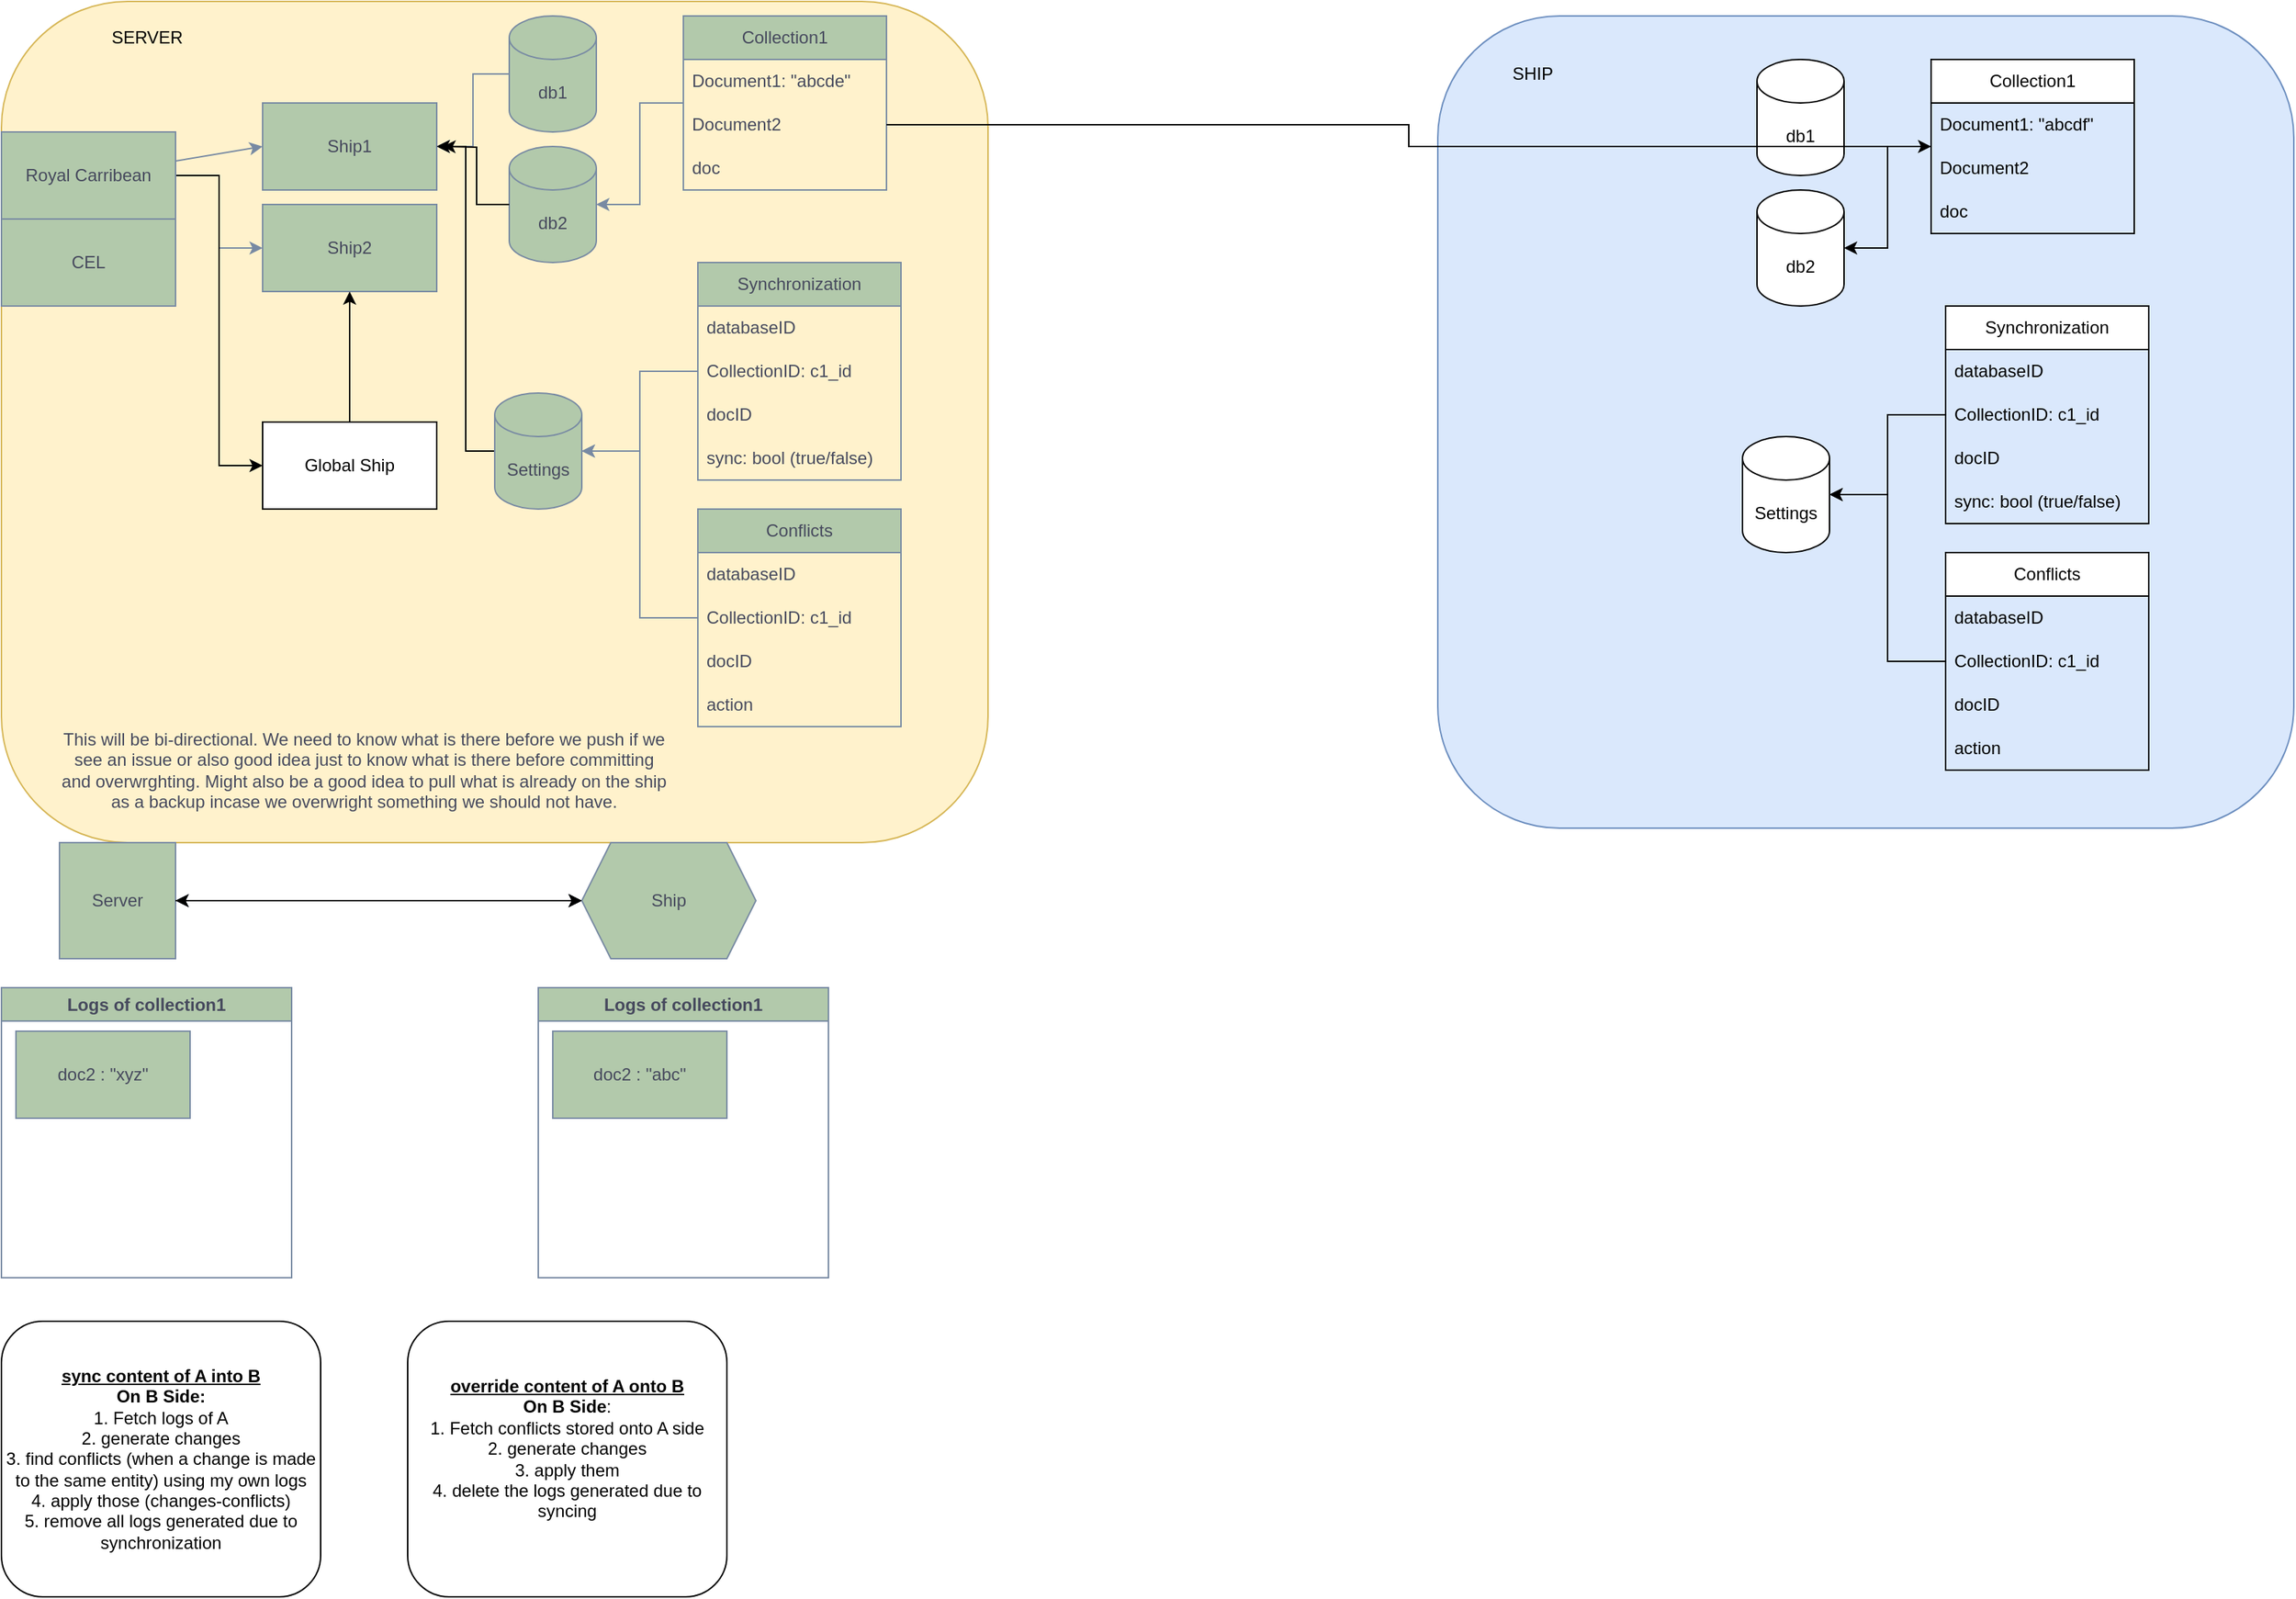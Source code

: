 <mxfile version="24.5.4" type="github">
  <diagram name="Page-1" id="QVdheb5jmeMty-fEyVKJ">
    <mxGraphModel dx="1567" dy="700" grid="1" gridSize="10" guides="1" tooltips="1" connect="1" arrows="1" fold="1" page="1" pageScale="1" pageWidth="2000" pageHeight="1100" math="0" shadow="0">
      <root>
        <mxCell id="0" />
        <mxCell id="1" parent="0" />
        <mxCell id="ntUH-E0p4cSO-epYr9VH-56" value="" style="rounded=1;whiteSpace=wrap;html=1;fillColor=#dae8fc;strokeColor=#6c8ebf;" vertex="1" parent="1">
          <mxGeometry x="990" y="10" width="590" height="560" as="geometry" />
        </mxCell>
        <mxCell id="ntUH-E0p4cSO-epYr9VH-24" value="" style="rounded=1;whiteSpace=wrap;html=1;fillColor=#fff2cc;strokeColor=#d6b656;" vertex="1" parent="1">
          <mxGeometry width="680" height="580" as="geometry" />
        </mxCell>
        <mxCell id="XJFTiHafAGhN_DBO5whV-9" value="" style="edgeStyle=orthogonalEdgeStyle;rounded=0;orthogonalLoop=1;jettySize=auto;html=1;labelBackgroundColor=none;strokeColor=#788AA3;fontColor=default;" parent="1" source="XJFTiHafAGhN_DBO5whV-1" target="XJFTiHafAGhN_DBO5whV-5" edge="1">
          <mxGeometry relative="1" as="geometry" />
        </mxCell>
        <mxCell id="ntUH-E0p4cSO-epYr9VH-9" style="edgeStyle=orthogonalEdgeStyle;rounded=0;orthogonalLoop=1;jettySize=auto;html=1;exitX=1;exitY=0.5;exitDx=0;exitDy=0;entryX=0;entryY=0.5;entryDx=0;entryDy=0;" edge="1" parent="1" source="XJFTiHafAGhN_DBO5whV-1" target="ntUH-E0p4cSO-epYr9VH-8">
          <mxGeometry relative="1" as="geometry" />
        </mxCell>
        <mxCell id="XJFTiHafAGhN_DBO5whV-1" value="Royal Carribean" style="rounded=0;whiteSpace=wrap;html=1;labelBackgroundColor=none;fillColor=#B2C9AB;strokeColor=#788AA3;fontColor=#46495D;" parent="1" vertex="1">
          <mxGeometry y="90" width="120" height="60" as="geometry" />
        </mxCell>
        <mxCell id="XJFTiHafAGhN_DBO5whV-2" value="CEL" style="rounded=0;whiteSpace=wrap;html=1;labelBackgroundColor=none;fillColor=#B2C9AB;strokeColor=#788AA3;fontColor=#46495D;" parent="1" vertex="1">
          <mxGeometry y="150" width="120" height="60" as="geometry" />
        </mxCell>
        <mxCell id="XJFTiHafAGhN_DBO5whV-4" value="Ship1" style="rounded=0;whiteSpace=wrap;html=1;labelBackgroundColor=none;fillColor=#B2C9AB;strokeColor=#788AA3;fontColor=#46495D;" parent="1" vertex="1">
          <mxGeometry x="180" y="70" width="120" height="60" as="geometry" />
        </mxCell>
        <mxCell id="XJFTiHafAGhN_DBO5whV-5" value="Ship2" style="rounded=0;whiteSpace=wrap;html=1;labelBackgroundColor=none;fillColor=#B2C9AB;strokeColor=#788AA3;fontColor=#46495D;" parent="1" vertex="1">
          <mxGeometry x="180" y="140" width="120" height="60" as="geometry" />
        </mxCell>
        <mxCell id="XJFTiHafAGhN_DBO5whV-7" value="" style="endArrow=classic;html=1;rounded=0;entryX=0;entryY=0.5;entryDx=0;entryDy=0;labelBackgroundColor=none;strokeColor=#788AA3;fontColor=default;" parent="1" source="XJFTiHafAGhN_DBO5whV-1" target="XJFTiHafAGhN_DBO5whV-4" edge="1">
          <mxGeometry width="50" height="50" relative="1" as="geometry">
            <mxPoint x="400" y="310" as="sourcePoint" />
            <mxPoint x="450" y="260" as="targetPoint" />
          </mxGeometry>
        </mxCell>
        <mxCell id="XJFTiHafAGhN_DBO5whV-14" value="" style="edgeStyle=orthogonalEdgeStyle;rounded=0;orthogonalLoop=1;jettySize=auto;html=1;labelBackgroundColor=none;strokeColor=#788AA3;fontColor=default;" parent="1" source="XJFTiHafAGhN_DBO5whV-10" target="XJFTiHafAGhN_DBO5whV-4" edge="1">
          <mxGeometry relative="1" as="geometry" />
        </mxCell>
        <mxCell id="XJFTiHafAGhN_DBO5whV-10" value="db1" style="shape=cylinder3;whiteSpace=wrap;html=1;boundedLbl=1;backgroundOutline=1;size=15;labelBackgroundColor=none;fillColor=#B2C9AB;strokeColor=#788AA3;fontColor=#46495D;" parent="1" vertex="1">
          <mxGeometry x="350" y="10" width="60" height="80" as="geometry" />
        </mxCell>
        <mxCell id="XJFTiHafAGhN_DBO5whV-11" value="db2" style="shape=cylinder3;whiteSpace=wrap;html=1;boundedLbl=1;backgroundOutline=1;size=15;labelBackgroundColor=none;fillColor=#B2C9AB;strokeColor=#788AA3;fontColor=#46495D;" parent="1" vertex="1">
          <mxGeometry x="350" y="100" width="60" height="80" as="geometry" />
        </mxCell>
        <mxCell id="XJFTiHafAGhN_DBO5whV-20" value="" style="edgeStyle=orthogonalEdgeStyle;rounded=0;orthogonalLoop=1;jettySize=auto;html=1;labelBackgroundColor=none;strokeColor=#788AA3;fontColor=default;" parent="1" source="XJFTiHafAGhN_DBO5whV-16" target="XJFTiHafAGhN_DBO5whV-11" edge="1">
          <mxGeometry relative="1" as="geometry" />
        </mxCell>
        <mxCell id="XJFTiHafAGhN_DBO5whV-16" value="Collection1" style="swimlane;fontStyle=0;childLayout=stackLayout;horizontal=1;startSize=30;horizontalStack=0;resizeParent=1;resizeParentMax=0;resizeLast=0;collapsible=1;marginBottom=0;whiteSpace=wrap;html=1;labelBackgroundColor=none;fillColor=#B2C9AB;strokeColor=#788AA3;fontColor=#46495D;" parent="1" vertex="1">
          <mxGeometry x="470" y="10" width="140" height="120" as="geometry" />
        </mxCell>
        <mxCell id="XJFTiHafAGhN_DBO5whV-17" value="Document1: &quot;abcde&quot;" style="text;strokeColor=none;fillColor=none;align=left;verticalAlign=middle;spacingLeft=4;spacingRight=4;overflow=hidden;points=[[0,0.5],[1,0.5]];portConstraint=eastwest;rotatable=0;whiteSpace=wrap;html=1;labelBackgroundColor=none;fontColor=#46495D;" parent="XJFTiHafAGhN_DBO5whV-16" vertex="1">
          <mxGeometry y="30" width="140" height="30" as="geometry" />
        </mxCell>
        <mxCell id="XJFTiHafAGhN_DBO5whV-18" value="Document2" style="text;strokeColor=none;fillColor=none;align=left;verticalAlign=middle;spacingLeft=4;spacingRight=4;overflow=hidden;points=[[0,0.5],[1,0.5]];portConstraint=eastwest;rotatable=0;whiteSpace=wrap;html=1;labelBackgroundColor=none;fontColor=#46495D;" parent="XJFTiHafAGhN_DBO5whV-16" vertex="1">
          <mxGeometry y="60" width="140" height="30" as="geometry" />
        </mxCell>
        <mxCell id="XJFTiHafAGhN_DBO5whV-19" value="doc" style="text;strokeColor=none;fillColor=none;align=left;verticalAlign=middle;spacingLeft=4;spacingRight=4;overflow=hidden;points=[[0,0.5],[1,0.5]];portConstraint=eastwest;rotatable=0;whiteSpace=wrap;html=1;labelBackgroundColor=none;fontColor=#46495D;" parent="XJFTiHafAGhN_DBO5whV-16" vertex="1">
          <mxGeometry y="90" width="140" height="30" as="geometry" />
        </mxCell>
        <mxCell id="XJFTiHafAGhN_DBO5whV-24" value="Server" style="whiteSpace=wrap;html=1;aspect=fixed;labelBackgroundColor=none;fillColor=#B2C9AB;strokeColor=#788AA3;fontColor=#46495D;" parent="1" vertex="1">
          <mxGeometry x="40" y="580" width="80" height="80" as="geometry" />
        </mxCell>
        <mxCell id="XJFTiHafAGhN_DBO5whV-27" value="Ship" style="shape=hexagon;perimeter=hexagonPerimeter2;whiteSpace=wrap;html=1;fixedSize=1;labelBackgroundColor=none;fillColor=#B2C9AB;strokeColor=#788AA3;fontColor=#46495D;" parent="1" vertex="1">
          <mxGeometry x="400" y="580" width="120" height="80" as="geometry" />
        </mxCell>
        <mxCell id="ntUH-E0p4cSO-epYr9VH-10" style="edgeStyle=orthogonalEdgeStyle;rounded=0;orthogonalLoop=1;jettySize=auto;html=1;exitX=0;exitY=0.5;exitDx=0;exitDy=0;exitPerimeter=0;entryX=1;entryY=0.5;entryDx=0;entryDy=0;" edge="1" parent="1" source="XJFTiHafAGhN_DBO5whV-28" target="XJFTiHafAGhN_DBO5whV-4">
          <mxGeometry relative="1" as="geometry" />
        </mxCell>
        <mxCell id="XJFTiHafAGhN_DBO5whV-28" value="Settings" style="shape=cylinder3;whiteSpace=wrap;html=1;boundedLbl=1;backgroundOutline=1;size=15;labelBackgroundColor=none;fillColor=#B2C9AB;strokeColor=#788AA3;fontColor=#46495D;" parent="1" vertex="1">
          <mxGeometry x="340" y="270" width="60" height="80" as="geometry" />
        </mxCell>
        <mxCell id="XJFTiHafAGhN_DBO5whV-40" value="" style="edgeStyle=orthogonalEdgeStyle;rounded=0;orthogonalLoop=1;jettySize=auto;html=1;labelBackgroundColor=none;strokeColor=#788AA3;fontColor=default;" parent="1" source="XJFTiHafAGhN_DBO5whV-30" target="XJFTiHafAGhN_DBO5whV-28" edge="1">
          <mxGeometry relative="1" as="geometry" />
        </mxCell>
        <mxCell id="XJFTiHafAGhN_DBO5whV-30" value="Synchronization" style="swimlane;fontStyle=0;childLayout=stackLayout;horizontal=1;startSize=30;horizontalStack=0;resizeParent=1;resizeParentMax=0;resizeLast=0;collapsible=1;marginBottom=0;whiteSpace=wrap;html=1;labelBackgroundColor=none;fillColor=#B2C9AB;strokeColor=#788AA3;fontColor=#46495D;" parent="1" vertex="1">
          <mxGeometry x="480" y="180" width="140" height="150" as="geometry">
            <mxRectangle x="480" y="180" width="130" height="30" as="alternateBounds" />
          </mxGeometry>
        </mxCell>
        <mxCell id="XJFTiHafAGhN_DBO5whV-31" value="databaseID" style="text;strokeColor=none;fillColor=none;align=left;verticalAlign=middle;spacingLeft=4;spacingRight=4;overflow=hidden;points=[[0,0.5],[1,0.5]];portConstraint=eastwest;rotatable=0;whiteSpace=wrap;html=1;labelBackgroundColor=none;fontColor=#46495D;" parent="XJFTiHafAGhN_DBO5whV-30" vertex="1">
          <mxGeometry y="30" width="140" height="30" as="geometry" />
        </mxCell>
        <mxCell id="XJFTiHafAGhN_DBO5whV-32" value="CollectionID: c1_id" style="text;strokeColor=none;fillColor=none;align=left;verticalAlign=middle;spacingLeft=4;spacingRight=4;overflow=hidden;points=[[0,0.5],[1,0.5]];portConstraint=eastwest;rotatable=0;whiteSpace=wrap;html=1;labelBackgroundColor=none;fontColor=#46495D;" parent="XJFTiHafAGhN_DBO5whV-30" vertex="1">
          <mxGeometry y="60" width="140" height="30" as="geometry" />
        </mxCell>
        <mxCell id="XJFTiHafAGhN_DBO5whV-33" value="docID" style="text;strokeColor=none;fillColor=none;align=left;verticalAlign=middle;spacingLeft=4;spacingRight=4;overflow=hidden;points=[[0,0.5],[1,0.5]];portConstraint=eastwest;rotatable=0;whiteSpace=wrap;html=1;labelBackgroundColor=none;fontColor=#46495D;" parent="XJFTiHafAGhN_DBO5whV-30" vertex="1">
          <mxGeometry y="90" width="140" height="30" as="geometry" />
        </mxCell>
        <mxCell id="XJFTiHafAGhN_DBO5whV-34" value="sync: bool (true/false)" style="text;strokeColor=none;fillColor=none;align=left;verticalAlign=middle;spacingLeft=4;spacingRight=4;overflow=hidden;points=[[0,0.5],[1,0.5]];portConstraint=eastwest;rotatable=0;whiteSpace=wrap;html=1;labelBackgroundColor=none;fontColor=#46495D;" parent="XJFTiHafAGhN_DBO5whV-30" vertex="1">
          <mxGeometry y="120" width="140" height="30" as="geometry" />
        </mxCell>
        <mxCell id="XJFTiHafAGhN_DBO5whV-35" value="Conflicts" style="swimlane;fontStyle=0;childLayout=stackLayout;horizontal=1;startSize=30;horizontalStack=0;resizeParent=1;resizeParentMax=0;resizeLast=0;collapsible=1;marginBottom=0;whiteSpace=wrap;html=1;labelBackgroundColor=none;fillColor=#B2C9AB;strokeColor=#788AA3;fontColor=#46495D;" parent="1" vertex="1">
          <mxGeometry x="480" y="350" width="140" height="150" as="geometry" />
        </mxCell>
        <mxCell id="XJFTiHafAGhN_DBO5whV-36" value="databaseID" style="text;strokeColor=none;fillColor=none;align=left;verticalAlign=middle;spacingLeft=4;spacingRight=4;overflow=hidden;points=[[0,0.5],[1,0.5]];portConstraint=eastwest;rotatable=0;whiteSpace=wrap;html=1;labelBackgroundColor=none;fontColor=#46495D;" parent="XJFTiHafAGhN_DBO5whV-35" vertex="1">
          <mxGeometry y="30" width="140" height="30" as="geometry" />
        </mxCell>
        <mxCell id="XJFTiHafAGhN_DBO5whV-37" value="CollectionID: c1_id" style="text;strokeColor=none;fillColor=none;align=left;verticalAlign=middle;spacingLeft=4;spacingRight=4;overflow=hidden;points=[[0,0.5],[1,0.5]];portConstraint=eastwest;rotatable=0;whiteSpace=wrap;html=1;labelBackgroundColor=none;fontColor=#46495D;" parent="XJFTiHafAGhN_DBO5whV-35" vertex="1">
          <mxGeometry y="60" width="140" height="30" as="geometry" />
        </mxCell>
        <mxCell id="XJFTiHafAGhN_DBO5whV-38" value="docID" style="text;strokeColor=none;fillColor=none;align=left;verticalAlign=middle;spacingLeft=4;spacingRight=4;overflow=hidden;points=[[0,0.5],[1,0.5]];portConstraint=eastwest;rotatable=0;whiteSpace=wrap;html=1;labelBackgroundColor=none;fontColor=#46495D;" parent="XJFTiHafAGhN_DBO5whV-35" vertex="1">
          <mxGeometry y="90" width="140" height="30" as="geometry" />
        </mxCell>
        <mxCell id="XJFTiHafAGhN_DBO5whV-39" value="action" style="text;strokeColor=none;fillColor=none;align=left;verticalAlign=middle;spacingLeft=4;spacingRight=4;overflow=hidden;points=[[0,0.5],[1,0.5]];portConstraint=eastwest;rotatable=0;whiteSpace=wrap;html=1;labelBackgroundColor=none;fontColor=#46495D;" parent="XJFTiHafAGhN_DBO5whV-35" vertex="1">
          <mxGeometry y="120" width="140" height="30" as="geometry" />
        </mxCell>
        <mxCell id="XJFTiHafAGhN_DBO5whV-41" style="edgeStyle=orthogonalEdgeStyle;rounded=0;orthogonalLoop=1;jettySize=auto;html=1;entryX=1;entryY=0.5;entryDx=0;entryDy=0;entryPerimeter=0;labelBackgroundColor=none;strokeColor=#788AA3;fontColor=default;" parent="1" source="XJFTiHafAGhN_DBO5whV-35" target="XJFTiHafAGhN_DBO5whV-28" edge="1">
          <mxGeometry relative="1" as="geometry" />
        </mxCell>
        <mxCell id="ntUH-E0p4cSO-epYr9VH-1" value="Logs of collection1" style="swimlane;whiteSpace=wrap;html=1;startSize=23;labelBackgroundColor=none;fillColor=#B2C9AB;strokeColor=#788AA3;fontColor=#46495D;" vertex="1" parent="1">
          <mxGeometry y="680" width="200" height="200" as="geometry" />
        </mxCell>
        <mxCell id="ntUH-E0p4cSO-epYr9VH-4" value="doc2 : &quot;xyz&quot;" style="whiteSpace=wrap;html=1;labelBackgroundColor=none;fillColor=#B2C9AB;strokeColor=#788AA3;fontColor=#46495D;" vertex="1" parent="ntUH-E0p4cSO-epYr9VH-1">
          <mxGeometry x="10" y="30" width="120" height="60" as="geometry" />
        </mxCell>
        <mxCell id="ntUH-E0p4cSO-epYr9VH-2" value="Logs of collection1" style="swimlane;whiteSpace=wrap;html=1;startSize=23;labelBackgroundColor=none;fillColor=#B2C9AB;strokeColor=#788AA3;fontColor=#46495D;" vertex="1" parent="1">
          <mxGeometry x="370" y="680" width="200" height="200" as="geometry" />
        </mxCell>
        <mxCell id="ntUH-E0p4cSO-epYr9VH-5" value="doc2 : &quot;abc&quot;" style="whiteSpace=wrap;html=1;labelBackgroundColor=none;fillColor=#B2C9AB;strokeColor=#788AA3;fontColor=#46495D;" vertex="1" parent="ntUH-E0p4cSO-epYr9VH-2">
          <mxGeometry x="10" y="30" width="120" height="60" as="geometry" />
        </mxCell>
        <mxCell id="ntUH-E0p4cSO-epYr9VH-62" style="edgeStyle=orthogonalEdgeStyle;rounded=0;orthogonalLoop=1;jettySize=auto;html=1;exitX=0.5;exitY=0;exitDx=0;exitDy=0;entryX=0.5;entryY=1;entryDx=0;entryDy=0;" edge="1" parent="1" source="ntUH-E0p4cSO-epYr9VH-8" target="XJFTiHafAGhN_DBO5whV-5">
          <mxGeometry relative="1" as="geometry" />
        </mxCell>
        <mxCell id="k76rSSgDdyUt8fv63e5w-1" value="This will be bi-directional. We need to know what is there before we push if we see an issue or also good idea just to know what is there before committing and overwrghting. Might also be a good idea to pull what is already on the ship as a backup incase we overwright something we should not have." style="text;html=1;align=center;verticalAlign=middle;whiteSpace=wrap;rounded=0;fontColor=#46495D;" vertex="1" parent="1">
          <mxGeometry x="40" y="480" width="420" height="100" as="geometry" />
        </mxCell>
        <mxCell id="ntUH-E0p4cSO-epYr9VH-8" value="Global Ship" style="rounded=0;whiteSpace=wrap;html=1;" vertex="1" parent="1">
          <mxGeometry x="180" y="290" width="120" height="60" as="geometry" />
        </mxCell>
        <mxCell id="k76rSSgDdyUt8fv63e5w-2" value="" style="endArrow=classic;startArrow=classic;html=1;rounded=0;strokeColor=#788AA3;fontColor=#46495D;fillColor=#B2C9AB;exitX=1;exitY=0.5;exitDx=0;exitDy=0;" edge="1" parent="1" source="XJFTiHafAGhN_DBO5whV-24" target="XJFTiHafAGhN_DBO5whV-27">
          <mxGeometry width="50" height="50" relative="1" as="geometry">
            <mxPoint x="130" y="620" as="sourcePoint" />
            <mxPoint x="310" y="600" as="targetPoint" />
          </mxGeometry>
        </mxCell>
        <mxCell id="ntUH-E0p4cSO-epYr9VH-11" style="edgeStyle=orthogonalEdgeStyle;rounded=0;orthogonalLoop=1;jettySize=auto;html=1;" edge="1" parent="1" source="XJFTiHafAGhN_DBO5whV-11">
          <mxGeometry relative="1" as="geometry">
            <mxPoint x="304" y="100" as="targetPoint" />
          </mxGeometry>
        </mxCell>
        <mxCell id="ntUH-E0p4cSO-epYr9VH-13" value="&lt;b&gt;&lt;u&gt;sync content of A into B&lt;/u&gt;&lt;/b&gt;&lt;div&gt;&lt;b&gt;On B Side:&lt;/b&gt;&lt;br&gt;&lt;div&gt;1. Fetch logs of A&lt;/div&gt;&lt;/div&gt;&lt;div&gt;2. generate changes&lt;/div&gt;&lt;div&gt;3. find conflicts (when a change is made to the same entity) using my own logs&lt;/div&gt;&lt;div&gt;4. apply those (changes-conflicts)&lt;/div&gt;&lt;div&gt;5. remove all logs generated due to synchronization&lt;/div&gt;" style="rounded=1;whiteSpace=wrap;html=1;" vertex="1" parent="1">
          <mxGeometry y="910" width="220" height="190" as="geometry" />
        </mxCell>
        <mxCell id="ntUH-E0p4cSO-epYr9VH-16" value="&lt;b&gt;&lt;u&gt;override content of A onto B&lt;/u&gt;&lt;/b&gt;&lt;br&gt;&lt;div&gt;&lt;b&gt;On B Side&lt;/b&gt;:&lt;br&gt;&lt;div&gt;1. Fetch conflicts stored onto A side&lt;/div&gt;&lt;/div&gt;&lt;div&gt;2. generate changes&lt;/div&gt;&lt;div&gt;3. apply them&lt;/div&gt;&lt;div&gt;4. delete the logs generated due to syncing&lt;/div&gt;&lt;div&gt;&lt;br&gt;&lt;/div&gt;" style="rounded=1;whiteSpace=wrap;html=1;" vertex="1" parent="1">
          <mxGeometry x="280" y="910" width="220" height="190" as="geometry" />
        </mxCell>
        <mxCell id="ntUH-E0p4cSO-epYr9VH-20" value="" style="endArrow=classic;html=1;rounded=0;entryX=0;entryY=0.5;entryDx=0;entryDy=0;exitX=1;exitY=0.5;exitDx=0;exitDy=0;" edge="1" parent="1" source="XJFTiHafAGhN_DBO5whV-24" target="XJFTiHafAGhN_DBO5whV-27">
          <mxGeometry width="50" height="50" relative="1" as="geometry">
            <mxPoint x="130" y="630" as="sourcePoint" />
            <mxPoint x="180" y="580" as="targetPoint" />
          </mxGeometry>
        </mxCell>
        <mxCell id="ntUH-E0p4cSO-epYr9VH-21" value="" style="endArrow=classic;startArrow=classic;html=1;rounded=0;exitX=1;exitY=0.5;exitDx=0;exitDy=0;entryX=0;entryY=0.5;entryDx=0;entryDy=0;" edge="1" parent="1" source="XJFTiHafAGhN_DBO5whV-24" target="XJFTiHafAGhN_DBO5whV-27">
          <mxGeometry width="50" height="50" relative="1" as="geometry">
            <mxPoint x="350" y="730" as="sourcePoint" />
            <mxPoint x="400" y="680" as="targetPoint" />
          </mxGeometry>
        </mxCell>
        <mxCell id="ntUH-E0p4cSO-epYr9VH-33" value="db1" style="shape=cylinder3;whiteSpace=wrap;html=1;boundedLbl=1;backgroundOutline=1;size=15;" vertex="1" parent="1">
          <mxGeometry x="1210" y="40" width="60" height="80" as="geometry" />
        </mxCell>
        <mxCell id="ntUH-E0p4cSO-epYr9VH-34" value="db2" style="shape=cylinder3;whiteSpace=wrap;html=1;boundedLbl=1;backgroundOutline=1;size=15;" vertex="1" parent="1">
          <mxGeometry x="1210" y="130" width="60" height="80" as="geometry" />
        </mxCell>
        <mxCell id="ntUH-E0p4cSO-epYr9VH-35" value="" style="edgeStyle=orthogonalEdgeStyle;rounded=0;orthogonalLoop=1;jettySize=auto;html=1;" edge="1" source="ntUH-E0p4cSO-epYr9VH-36" target="ntUH-E0p4cSO-epYr9VH-34" parent="1">
          <mxGeometry relative="1" as="geometry" />
        </mxCell>
        <mxCell id="ntUH-E0p4cSO-epYr9VH-36" value="Collection1" style="swimlane;fontStyle=0;childLayout=stackLayout;horizontal=1;startSize=30;horizontalStack=0;resizeParent=1;resizeParentMax=0;resizeLast=0;collapsible=1;marginBottom=0;whiteSpace=wrap;html=1;" vertex="1" parent="1">
          <mxGeometry x="1330" y="40" width="140" height="120" as="geometry" />
        </mxCell>
        <mxCell id="ntUH-E0p4cSO-epYr9VH-37" value="Document1: &quot;abcdf&quot;" style="text;strokeColor=none;fillColor=none;align=left;verticalAlign=middle;spacingLeft=4;spacingRight=4;overflow=hidden;points=[[0,0.5],[1,0.5]];portConstraint=eastwest;rotatable=0;whiteSpace=wrap;html=1;" vertex="1" parent="ntUH-E0p4cSO-epYr9VH-36">
          <mxGeometry y="30" width="140" height="30" as="geometry" />
        </mxCell>
        <mxCell id="ntUH-E0p4cSO-epYr9VH-38" value="Document2" style="text;strokeColor=none;fillColor=none;align=left;verticalAlign=middle;spacingLeft=4;spacingRight=4;overflow=hidden;points=[[0,0.5],[1,0.5]];portConstraint=eastwest;rotatable=0;whiteSpace=wrap;html=1;" vertex="1" parent="ntUH-E0p4cSO-epYr9VH-36">
          <mxGeometry y="60" width="140" height="30" as="geometry" />
        </mxCell>
        <mxCell id="ntUH-E0p4cSO-epYr9VH-39" value="doc" style="text;strokeColor=none;fillColor=none;align=left;verticalAlign=middle;spacingLeft=4;spacingRight=4;overflow=hidden;points=[[0,0.5],[1,0.5]];portConstraint=eastwest;rotatable=0;whiteSpace=wrap;html=1;" vertex="1" parent="ntUH-E0p4cSO-epYr9VH-36">
          <mxGeometry y="90" width="140" height="30" as="geometry" />
        </mxCell>
        <mxCell id="ntUH-E0p4cSO-epYr9VH-41" value="Settings" style="shape=cylinder3;whiteSpace=wrap;html=1;boundedLbl=1;backgroundOutline=1;size=15;" vertex="1" parent="1">
          <mxGeometry x="1200" y="300" width="60" height="80" as="geometry" />
        </mxCell>
        <mxCell id="ntUH-E0p4cSO-epYr9VH-42" value="" style="edgeStyle=orthogonalEdgeStyle;rounded=0;orthogonalLoop=1;jettySize=auto;html=1;" edge="1" source="ntUH-E0p4cSO-epYr9VH-43" target="ntUH-E0p4cSO-epYr9VH-41" parent="1">
          <mxGeometry relative="1" as="geometry" />
        </mxCell>
        <mxCell id="ntUH-E0p4cSO-epYr9VH-43" value="Synchronization" style="swimlane;fontStyle=0;childLayout=stackLayout;horizontal=1;startSize=30;horizontalStack=0;resizeParent=1;resizeParentMax=0;resizeLast=0;collapsible=1;marginBottom=0;whiteSpace=wrap;html=1;" vertex="1" parent="1">
          <mxGeometry x="1340" y="210" width="140" height="150" as="geometry">
            <mxRectangle x="480" y="180" width="130" height="30" as="alternateBounds" />
          </mxGeometry>
        </mxCell>
        <mxCell id="ntUH-E0p4cSO-epYr9VH-44" value="databaseID" style="text;strokeColor=none;fillColor=none;align=left;verticalAlign=middle;spacingLeft=4;spacingRight=4;overflow=hidden;points=[[0,0.5],[1,0.5]];portConstraint=eastwest;rotatable=0;whiteSpace=wrap;html=1;" vertex="1" parent="ntUH-E0p4cSO-epYr9VH-43">
          <mxGeometry y="30" width="140" height="30" as="geometry" />
        </mxCell>
        <mxCell id="ntUH-E0p4cSO-epYr9VH-45" value="CollectionID: c1_id" style="text;strokeColor=none;fillColor=none;align=left;verticalAlign=middle;spacingLeft=4;spacingRight=4;overflow=hidden;points=[[0,0.5],[1,0.5]];portConstraint=eastwest;rotatable=0;whiteSpace=wrap;html=1;" vertex="1" parent="ntUH-E0p4cSO-epYr9VH-43">
          <mxGeometry y="60" width="140" height="30" as="geometry" />
        </mxCell>
        <mxCell id="ntUH-E0p4cSO-epYr9VH-46" value="docID" style="text;strokeColor=none;fillColor=none;align=left;verticalAlign=middle;spacingLeft=4;spacingRight=4;overflow=hidden;points=[[0,0.5],[1,0.5]];portConstraint=eastwest;rotatable=0;whiteSpace=wrap;html=1;" vertex="1" parent="ntUH-E0p4cSO-epYr9VH-43">
          <mxGeometry y="90" width="140" height="30" as="geometry" />
        </mxCell>
        <mxCell id="ntUH-E0p4cSO-epYr9VH-47" value="sync: bool (true/false)" style="text;strokeColor=none;fillColor=none;align=left;verticalAlign=middle;spacingLeft=4;spacingRight=4;overflow=hidden;points=[[0,0.5],[1,0.5]];portConstraint=eastwest;rotatable=0;whiteSpace=wrap;html=1;" vertex="1" parent="ntUH-E0p4cSO-epYr9VH-43">
          <mxGeometry y="120" width="140" height="30" as="geometry" />
        </mxCell>
        <mxCell id="ntUH-E0p4cSO-epYr9VH-48" value="Conflicts" style="swimlane;fontStyle=0;childLayout=stackLayout;horizontal=1;startSize=30;horizontalStack=0;resizeParent=1;resizeParentMax=0;resizeLast=0;collapsible=1;marginBottom=0;whiteSpace=wrap;html=1;" vertex="1" parent="1">
          <mxGeometry x="1340" y="380" width="140" height="150" as="geometry" />
        </mxCell>
        <mxCell id="ntUH-E0p4cSO-epYr9VH-49" value="databaseID" style="text;strokeColor=none;fillColor=none;align=left;verticalAlign=middle;spacingLeft=4;spacingRight=4;overflow=hidden;points=[[0,0.5],[1,0.5]];portConstraint=eastwest;rotatable=0;whiteSpace=wrap;html=1;" vertex="1" parent="ntUH-E0p4cSO-epYr9VH-48">
          <mxGeometry y="30" width="140" height="30" as="geometry" />
        </mxCell>
        <mxCell id="ntUH-E0p4cSO-epYr9VH-50" value="CollectionID: c1_id" style="text;strokeColor=none;fillColor=none;align=left;verticalAlign=middle;spacingLeft=4;spacingRight=4;overflow=hidden;points=[[0,0.5],[1,0.5]];portConstraint=eastwest;rotatable=0;whiteSpace=wrap;html=1;" vertex="1" parent="ntUH-E0p4cSO-epYr9VH-48">
          <mxGeometry y="60" width="140" height="30" as="geometry" />
        </mxCell>
        <mxCell id="ntUH-E0p4cSO-epYr9VH-51" value="docID" style="text;strokeColor=none;fillColor=none;align=left;verticalAlign=middle;spacingLeft=4;spacingRight=4;overflow=hidden;points=[[0,0.5],[1,0.5]];portConstraint=eastwest;rotatable=0;whiteSpace=wrap;html=1;" vertex="1" parent="ntUH-E0p4cSO-epYr9VH-48">
          <mxGeometry y="90" width="140" height="30" as="geometry" />
        </mxCell>
        <mxCell id="ntUH-E0p4cSO-epYr9VH-52" value="action" style="text;strokeColor=none;fillColor=none;align=left;verticalAlign=middle;spacingLeft=4;spacingRight=4;overflow=hidden;points=[[0,0.5],[1,0.5]];portConstraint=eastwest;rotatable=0;whiteSpace=wrap;html=1;" vertex="1" parent="ntUH-E0p4cSO-epYr9VH-48">
          <mxGeometry y="120" width="140" height="30" as="geometry" />
        </mxCell>
        <mxCell id="ntUH-E0p4cSO-epYr9VH-53" style="edgeStyle=orthogonalEdgeStyle;rounded=0;orthogonalLoop=1;jettySize=auto;html=1;entryX=1;entryY=0.5;entryDx=0;entryDy=0;entryPerimeter=0;" edge="1" source="ntUH-E0p4cSO-epYr9VH-48" target="ntUH-E0p4cSO-epYr9VH-41" parent="1">
          <mxGeometry relative="1" as="geometry" />
        </mxCell>
        <mxCell id="ntUH-E0p4cSO-epYr9VH-57" value="SHIP" style="text;html=1;align=center;verticalAlign=middle;resizable=0;points=[];autosize=1;strokeColor=none;fillColor=none;" vertex="1" parent="1">
          <mxGeometry x="1030" y="35" width="50" height="30" as="geometry" />
        </mxCell>
        <mxCell id="ntUH-E0p4cSO-epYr9VH-58" value="SERVER" style="text;html=1;align=center;verticalAlign=middle;resizable=0;points=[];autosize=1;strokeColor=none;fillColor=none;" vertex="1" parent="1">
          <mxGeometry x="65" y="10" width="70" height="30" as="geometry" />
        </mxCell>
        <mxCell id="ntUH-E0p4cSO-epYr9VH-63" style="edgeStyle=orthogonalEdgeStyle;rounded=0;orthogonalLoop=1;jettySize=auto;html=1;exitX=1;exitY=0.5;exitDx=0;exitDy=0;entryX=0;entryY=0.5;entryDx=0;entryDy=0;" edge="1" parent="1" source="XJFTiHafAGhN_DBO5whV-18" target="ntUH-E0p4cSO-epYr9VH-36">
          <mxGeometry relative="1" as="geometry" />
        </mxCell>
      </root>
    </mxGraphModel>
  </diagram>
</mxfile>
